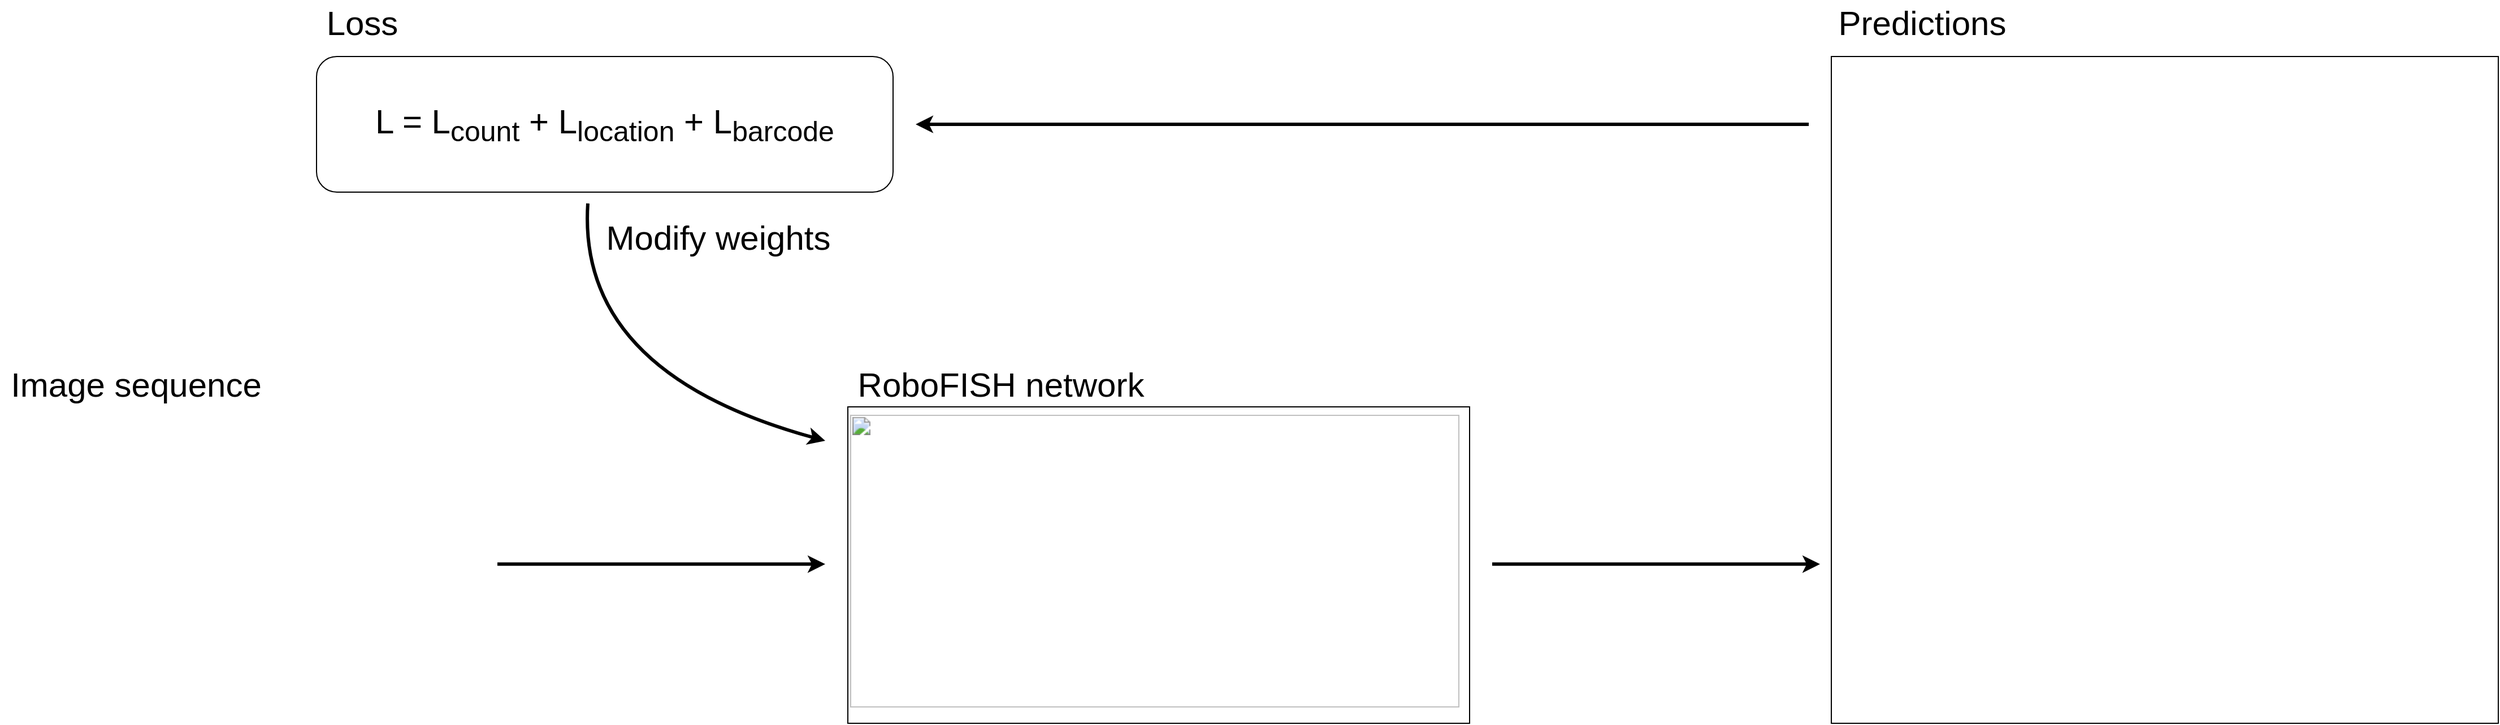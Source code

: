 <mxfile version="16.2.7" type="github">
  <diagram id="d2eCaFcVuYxanek6zr8M" name="Page-1">
    <mxGraphModel dx="1873" dy="1895" grid="1" gridSize="10" guides="1" tooltips="1" connect="1" arrows="1" fold="1" page="1" pageScale="1" pageWidth="4000" pageHeight="4000" math="1" shadow="0">
      <root>
        <mxCell id="0" />
        <mxCell id="1" parent="0" />
        <mxCell id="bO9a51jHY94Dz1iOjvRc-1" value="&lt;b style=&quot;font-weight: normal&quot; id=&quot;docs-internal-guid-739d0454-7fff-edc9-39ca-1b6d2b2bdff0&quot;&gt;&lt;img width=&quot;539px;&quot; height=&quot;259px;&quot; src=&quot;https://lh5.googleusercontent.com/fSq83Wf-xECsAVLPTcBm9cTb10Oud0Yiu1c1ac1YYcypcx5YZUzhEegicI6wBQ-Ih1QaErSd10Zf3YYSE_Y8k1viF-EJGyk9COIc4Mhwvb5aqfarL7e0U3xY_8Mxh0B6t_S6csCk&quot;&gt;&lt;/b&gt;" style="text;whiteSpace=wrap;html=1;strokeColor=default;" vertex="1" parent="1">
          <mxGeometry x="2270" y="1390" width="550" height="280" as="geometry" />
        </mxCell>
        <mxCell id="bO9a51jHY94Dz1iOjvRc-2" value="" style="whiteSpace=wrap;html=1;aspect=fixed;strokeColor=default;" vertex="1" parent="1">
          <mxGeometry x="3140" y="1080" width="590" height="590" as="geometry" />
        </mxCell>
        <mxCell id="bO9a51jHY94Dz1iOjvRc-3" value="" style="endArrow=classic;html=1;rounded=0;fontSize=30;strokeWidth=3;" edge="1" parent="1">
          <mxGeometry width="50" height="50" relative="1" as="geometry">
            <mxPoint x="2840" y="1529.17" as="sourcePoint" />
            <mxPoint x="3130" y="1529.17" as="targetPoint" />
          </mxGeometry>
        </mxCell>
        <mxCell id="bO9a51jHY94Dz1iOjvRc-4" value="Predictions" style="text;html=1;align=center;verticalAlign=middle;resizable=0;points=[];autosize=1;strokeColor=none;fillColor=none;fontSize=30;" vertex="1" parent="1">
          <mxGeometry x="3140" y="1030" width="160" height="40" as="geometry" />
        </mxCell>
        <mxCell id="bO9a51jHY94Dz1iOjvRc-5" value="RoboFISH network" style="text;html=1;align=center;verticalAlign=middle;resizable=0;points=[];autosize=1;strokeColor=none;fillColor=none;fontSize=30;" vertex="1" parent="1">
          <mxGeometry x="2270" y="1350" width="270" height="40" as="geometry" />
        </mxCell>
        <mxCell id="bO9a51jHY94Dz1iOjvRc-9" value="L = L&lt;sub&gt;count&lt;/sub&gt; + L&lt;sub&gt;location&lt;/sub&gt; + L&lt;sub&gt;barcode&lt;/sub&gt;" style="rounded=1;whiteSpace=wrap;html=1;fontSize=30;strokeColor=default;" vertex="1" parent="1">
          <mxGeometry x="1800" y="1080" width="510" height="120" as="geometry" />
        </mxCell>
        <mxCell id="bO9a51jHY94Dz1iOjvRc-10" value="Loss" style="text;html=1;align=center;verticalAlign=middle;resizable=0;points=[];autosize=1;strokeColor=none;fillColor=none;fontSize=30;" vertex="1" parent="1">
          <mxGeometry x="1800" y="1030" width="80" height="40" as="geometry" />
        </mxCell>
        <mxCell id="bO9a51jHY94Dz1iOjvRc-11" value="" style="endArrow=classic;html=1;rounded=0;fontSize=30;strokeWidth=3;" edge="1" parent="1">
          <mxGeometry width="50" height="50" relative="1" as="geometry">
            <mxPoint x="3120" y="1140" as="sourcePoint" />
            <mxPoint x="2330" y="1140" as="targetPoint" />
          </mxGeometry>
        </mxCell>
        <mxCell id="bO9a51jHY94Dz1iOjvRc-13" value="" style="curved=1;endArrow=classic;html=1;rounded=0;fontSize=30;strokeWidth=3;" edge="1" parent="1">
          <mxGeometry width="50" height="50" relative="1" as="geometry">
            <mxPoint x="2040" y="1210" as="sourcePoint" />
            <mxPoint x="2250" y="1420" as="targetPoint" />
            <Array as="points">
              <mxPoint x="2030" y="1360" />
            </Array>
          </mxGeometry>
        </mxCell>
        <mxCell id="bO9a51jHY94Dz1iOjvRc-14" value="" style="endArrow=classic;html=1;rounded=0;fontSize=30;strokeWidth=3;" edge="1" parent="1">
          <mxGeometry width="50" height="50" relative="1" as="geometry">
            <mxPoint x="1960" y="1529.17" as="sourcePoint" />
            <mxPoint x="2250" y="1529.17" as="targetPoint" />
          </mxGeometry>
        </mxCell>
        <mxCell id="bO9a51jHY94Dz1iOjvRc-15" value="Image sequence" style="text;html=1;align=center;verticalAlign=middle;resizable=0;points=[];autosize=1;strokeColor=none;fillColor=none;fontSize=30;" vertex="1" parent="1">
          <mxGeometry x="1520" y="1350" width="240" height="40" as="geometry" />
        </mxCell>
        <mxCell id="bO9a51jHY94Dz1iOjvRc-16" value="Modify weights" style="text;html=1;align=center;verticalAlign=middle;resizable=0;points=[];autosize=1;strokeColor=none;fillColor=none;fontSize=30;" vertex="1" parent="1">
          <mxGeometry x="2050" y="1220" width="210" height="40" as="geometry" />
        </mxCell>
      </root>
    </mxGraphModel>
  </diagram>
</mxfile>
